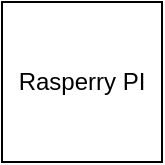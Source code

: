 <mxfile version="14.9.8" type="device"><diagram id="pST5sZ1mUaMK9CDZLsie" name="Page-1"><mxGraphModel dx="1422" dy="772" grid="1" gridSize="10" guides="1" tooltips="1" connect="1" arrows="1" fold="1" page="1" pageScale="1" pageWidth="1169" pageHeight="827" math="0" shadow="0"><root><mxCell id="0"/><mxCell id="1" parent="0"/><mxCell id="I4osUfgk0sCcd2gDG21r-1" value="Rasperry PI" style="whiteSpace=wrap;html=1;aspect=fixed;" vertex="1" parent="1"><mxGeometry x="430" y="340" width="80" height="80" as="geometry"/></mxCell></root></mxGraphModel></diagram></mxfile>